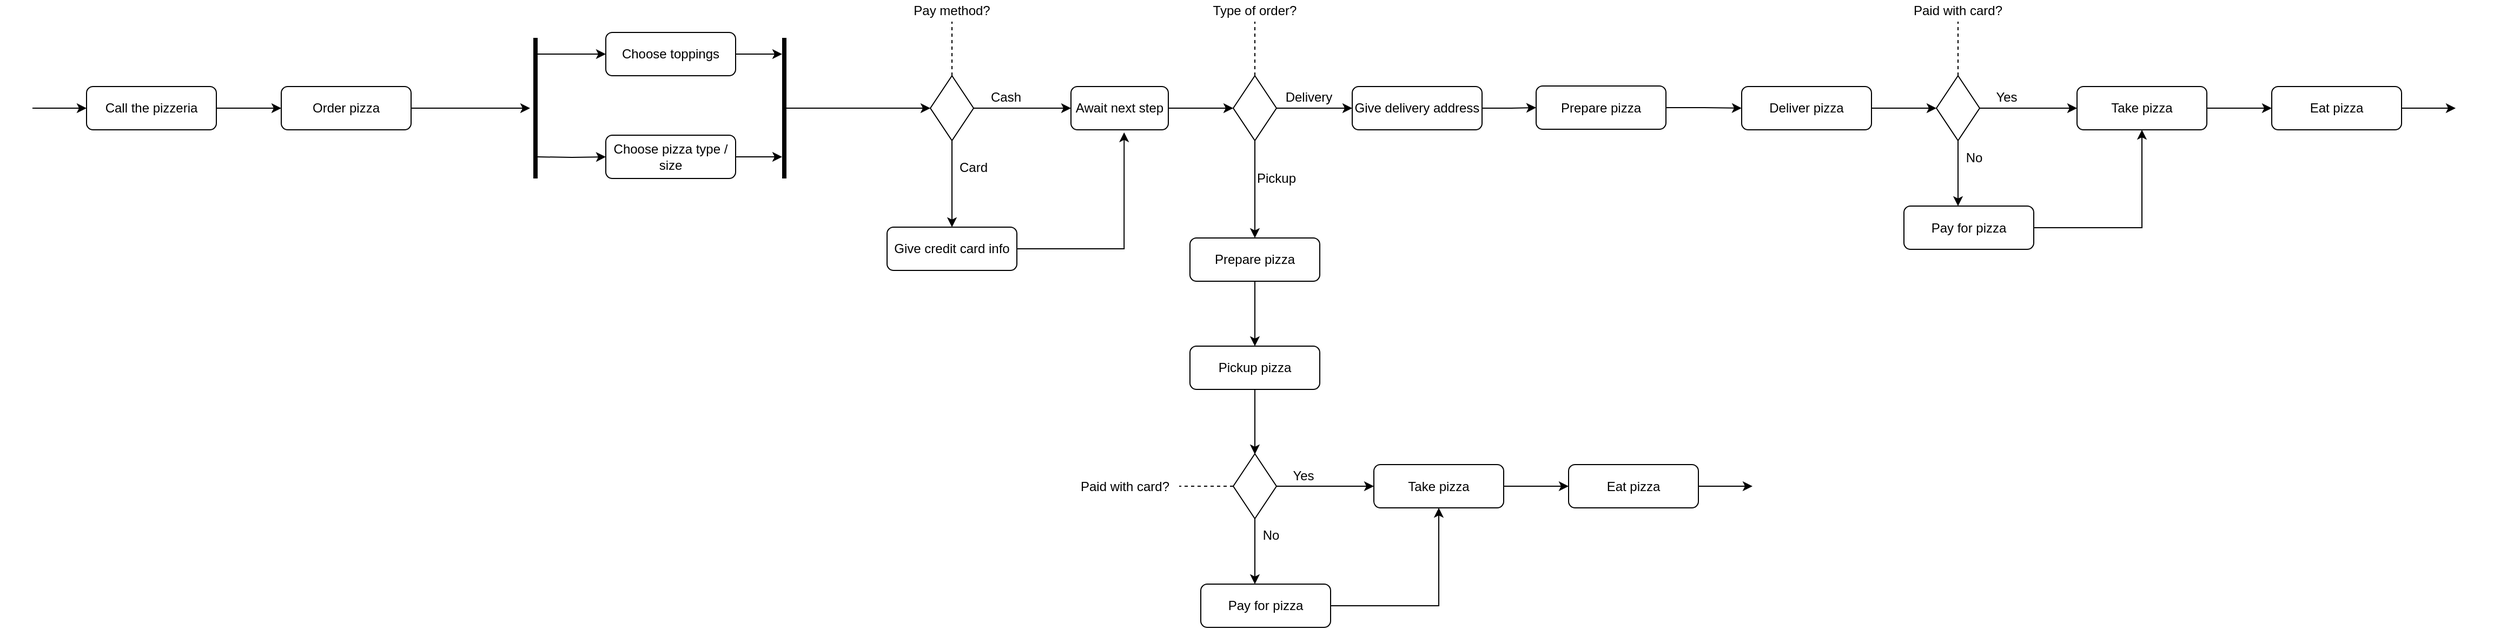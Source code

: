 <mxfile version="11.1.4" type="device"><diagram id="C5RBs43oDa-KdzZeNtuy" name="Page-1"><mxGraphModel dx="3387" dy="1488" grid="1" gridSize="14" guides="1" tooltips="1" connect="1" arrows="1" fold="1" page="1" pageScale="1" pageWidth="827" pageHeight="1169" math="0" shadow="0"><root><mxCell id="WIyWlLk6GJQsqaUBKTNV-0"/><mxCell id="WIyWlLk6GJQsqaUBKTNV-1" parent="WIyWlLk6GJQsqaUBKTNV-0"/><mxCell id="ZH-qmIznDoOumFcW1KQo-4" style="edgeStyle=orthogonalEdgeStyle;rounded=0;orthogonalLoop=1;jettySize=auto;html=1;exitX=1;exitY=0.5;exitDx=0;exitDy=0;" parent="WIyWlLk6GJQsqaUBKTNV-1" source="WIyWlLk6GJQsqaUBKTNV-3" edge="1"><mxGeometry relative="1" as="geometry"><mxPoint x="-250" y="430" as="targetPoint"/></mxGeometry></mxCell><mxCell id="WIyWlLk6GJQsqaUBKTNV-3" value="Call the pizzeria" style="rounded=1;whiteSpace=wrap;html=1;fontSize=12;glass=0;strokeWidth=1;shadow=0;" parent="WIyWlLk6GJQsqaUBKTNV-1" vertex="1"><mxGeometry x="-430" y="410" width="120" height="40" as="geometry"/></mxCell><mxCell id="ZH-qmIznDoOumFcW1KQo-48" style="edgeStyle=orthogonalEdgeStyle;rounded=0;orthogonalLoop=1;jettySize=auto;html=1;" parent="WIyWlLk6GJQsqaUBKTNV-1" source="ZH-qmIznDoOumFcW1KQo-20" edge="1"><mxGeometry relative="1" as="geometry"><mxPoint x="-20" y="430" as="targetPoint"/></mxGeometry></mxCell><mxCell id="ZH-qmIznDoOumFcW1KQo-20" value="Order pizza" style="rounded=1;whiteSpace=wrap;html=1;fontSize=12;glass=0;strokeWidth=1;shadow=0;" parent="WIyWlLk6GJQsqaUBKTNV-1" vertex="1"><mxGeometry x="-250" y="410" width="120" height="40" as="geometry"/></mxCell><mxCell id="ZH-qmIznDoOumFcW1KQo-35" style="edgeStyle=orthogonalEdgeStyle;rounded=0;orthogonalLoop=1;jettySize=auto;html=1;entryX=0;entryY=0.5;entryDx=0;entryDy=0;" parent="WIyWlLk6GJQsqaUBKTNV-1" source="ZH-qmIznDoOumFcW1KQo-33" target="WIyWlLk6GJQsqaUBKTNV-3" edge="1"><mxGeometry relative="1" as="geometry"/></mxCell><mxCell id="ZH-qmIznDoOumFcW1KQo-33" value="" style="shape=image;html=1;verticalAlign=top;verticalLabelPosition=bottom;labelBackgroundColor=#ffffff;imageAspect=0;aspect=fixed;image=https://cdn4.iconfinder.com/data/icons/geomicons/32/672342-circle-128.png" parent="WIyWlLk6GJQsqaUBKTNV-1" vertex="1"><mxGeometry x="-510" y="415" width="30" height="30" as="geometry"/></mxCell><mxCell id="ZH-qmIznDoOumFcW1KQo-51" style="edgeStyle=orthogonalEdgeStyle;rounded=0;orthogonalLoop=1;jettySize=auto;html=1;entryX=0;entryY=0.5;entryDx=0;entryDy=0;entryPerimeter=0;" parent="WIyWlLk6GJQsqaUBKTNV-1" source="ZH-qmIznDoOumFcW1KQo-49" target="ZH-qmIznDoOumFcW1KQo-53" edge="1"><mxGeometry relative="1" as="geometry"><mxPoint x="120" y="380" as="targetPoint"/><Array as="points"><mxPoint x="10" y="380"/><mxPoint x="10" y="380"/></Array></mxGeometry></mxCell><mxCell id="ZH-qmIznDoOumFcW1KQo-58" value="" style="edgeStyle=orthogonalEdgeStyle;rounded=0;orthogonalLoop=1;jettySize=auto;html=1;entryX=0;entryY=0.5;entryDx=0;entryDy=0;" parent="WIyWlLk6GJQsqaUBKTNV-1" target="ZH-qmIznDoOumFcW1KQo-54" edge="1"><mxGeometry relative="1" as="geometry"><mxPoint x="-13.69" y="475" as="sourcePoint"/><mxPoint x="73" y="475" as="targetPoint"/></mxGeometry></mxCell><mxCell id="ZH-qmIznDoOumFcW1KQo-49" value="" style="line;strokeWidth=4;direction=south;html=1;perimeter=backbonePerimeter;points=[];outlineConnect=0;" parent="WIyWlLk6GJQsqaUBKTNV-1" vertex="1"><mxGeometry x="-20" y="365" width="10" height="130" as="geometry"/></mxCell><mxCell id="m9wX9TZv7tZJmggueOc5-4" style="edgeStyle=orthogonalEdgeStyle;rounded=0;orthogonalLoop=1;jettySize=auto;html=1;" parent="WIyWlLk6GJQsqaUBKTNV-1" source="ZH-qmIznDoOumFcW1KQo-53" target="m9wX9TZv7tZJmggueOc5-3" edge="1"><mxGeometry relative="1" as="geometry"><Array as="points"><mxPoint x="210" y="380"/><mxPoint x="210" y="380"/></Array></mxGeometry></mxCell><mxCell id="ZH-qmIznDoOumFcW1KQo-53" value="Choose toppings" style="rounded=1;whiteSpace=wrap;html=1;fontSize=12;glass=0;strokeWidth=1;shadow=0;" parent="WIyWlLk6GJQsqaUBKTNV-1" vertex="1"><mxGeometry x="50" y="360" width="120" height="40" as="geometry"/></mxCell><mxCell id="m9wX9TZv7tZJmggueOc5-5" style="edgeStyle=orthogonalEdgeStyle;rounded=0;orthogonalLoop=1;jettySize=auto;html=1;" parent="WIyWlLk6GJQsqaUBKTNV-1" source="ZH-qmIznDoOumFcW1KQo-54" target="m9wX9TZv7tZJmggueOc5-3" edge="1"><mxGeometry relative="1" as="geometry"><Array as="points"><mxPoint x="200" y="475"/><mxPoint x="200" y="475"/></Array></mxGeometry></mxCell><mxCell id="ZH-qmIznDoOumFcW1KQo-54" value="Choose pizza type / size" style="rounded=1;whiteSpace=wrap;html=1;fontSize=12;glass=0;strokeWidth=1;shadow=0;" parent="WIyWlLk6GJQsqaUBKTNV-1" vertex="1"><mxGeometry x="50" y="455" width="120" height="40" as="geometry"/></mxCell><mxCell id="ZH-qmIznDoOumFcW1KQo-87" style="edgeStyle=orthogonalEdgeStyle;rounded=0;orthogonalLoop=1;jettySize=auto;html=1;" parent="WIyWlLk6GJQsqaUBKTNV-1" source="ZH-qmIznDoOumFcW1KQo-84" edge="1"><mxGeometry relative="1" as="geometry"><mxPoint x="480" y="430" as="targetPoint"/></mxGeometry></mxCell><mxCell id="ZH-qmIznDoOumFcW1KQo-92" style="edgeStyle=orthogonalEdgeStyle;rounded=0;orthogonalLoop=1;jettySize=auto;html=1;" parent="WIyWlLk6GJQsqaUBKTNV-1" source="ZH-qmIznDoOumFcW1KQo-84" target="ZH-qmIznDoOumFcW1KQo-91" edge="1"><mxGeometry relative="1" as="geometry"/></mxCell><mxCell id="ZH-qmIznDoOumFcW1KQo-84" value="" style="rhombus;whiteSpace=wrap;html=1;" parent="WIyWlLk6GJQsqaUBKTNV-1" vertex="1"><mxGeometry x="350" y="400" width="40" height="60" as="geometry"/></mxCell><mxCell id="ZH-qmIznDoOumFcW1KQo-85" value="" style="endArrow=none;dashed=1;html=1;" parent="WIyWlLk6GJQsqaUBKTNV-1" edge="1"><mxGeometry width="50" height="50" relative="1" as="geometry"><mxPoint x="370" y="400" as="sourcePoint"/><mxPoint x="370" y="350" as="targetPoint"/></mxGeometry></mxCell><mxCell id="ZH-qmIznDoOumFcW1KQo-86" value="Pay method?" style="text;html=1;strokeColor=none;fillColor=none;align=center;verticalAlign=middle;whiteSpace=wrap;rounded=0;" parent="WIyWlLk6GJQsqaUBKTNV-1" vertex="1"><mxGeometry x="320" y="330" width="100" height="20" as="geometry"/></mxCell><mxCell id="ZH-qmIznDoOumFcW1KQo-89" value="Cash" style="text;html=1;strokeColor=none;fillColor=none;align=center;verticalAlign=middle;whiteSpace=wrap;rounded=0;" parent="WIyWlLk6GJQsqaUBKTNV-1" vertex="1"><mxGeometry x="400" y="410" width="40" height="20" as="geometry"/></mxCell><mxCell id="ZH-qmIznDoOumFcW1KQo-95" style="edgeStyle=orthogonalEdgeStyle;rounded=0;orthogonalLoop=1;jettySize=auto;html=1;entryX=0.546;entryY=1.059;entryDx=0;entryDy=0;entryPerimeter=0;" parent="WIyWlLk6GJQsqaUBKTNV-1" source="ZH-qmIznDoOumFcW1KQo-91" target="ZH-qmIznDoOumFcW1KQo-96" edge="1"><mxGeometry relative="1" as="geometry"><mxPoint x="480" y="560" as="targetPoint"/></mxGeometry></mxCell><mxCell id="ZH-qmIznDoOumFcW1KQo-91" value="Give credit card info" style="rounded=1;whiteSpace=wrap;html=1;fontSize=12;glass=0;strokeWidth=1;shadow=0;" parent="WIyWlLk6GJQsqaUBKTNV-1" vertex="1"><mxGeometry x="310" y="540" width="120" height="40" as="geometry"/></mxCell><mxCell id="ZH-qmIznDoOumFcW1KQo-94" value="Card" style="text;html=1;strokeColor=none;fillColor=none;align=center;verticalAlign=middle;whiteSpace=wrap;rounded=0;" parent="WIyWlLk6GJQsqaUBKTNV-1" vertex="1"><mxGeometry x="370" y="475" width="40" height="20" as="geometry"/></mxCell><mxCell id="ZH-qmIznDoOumFcW1KQo-97" style="edgeStyle=orthogonalEdgeStyle;rounded=0;orthogonalLoop=1;jettySize=auto;html=1;entryX=0;entryY=0.5;entryDx=0;entryDy=0;" parent="WIyWlLk6GJQsqaUBKTNV-1" source="ZH-qmIznDoOumFcW1KQo-96" target="ZH-qmIznDoOumFcW1KQo-98" edge="1"><mxGeometry relative="1" as="geometry"><mxPoint x="610" y="430" as="targetPoint"/></mxGeometry></mxCell><mxCell id="ZH-qmIznDoOumFcW1KQo-96" value="Await next step" style="rounded=1;whiteSpace=wrap;html=1;fontSize=12;glass=0;strokeWidth=1;shadow=0;" parent="WIyWlLk6GJQsqaUBKTNV-1" vertex="1"><mxGeometry x="480" y="410" width="90" height="40" as="geometry"/></mxCell><mxCell id="ZH-qmIznDoOumFcW1KQo-99" style="edgeStyle=orthogonalEdgeStyle;rounded=0;orthogonalLoop=1;jettySize=auto;html=1;" parent="WIyWlLk6GJQsqaUBKTNV-1" source="ZH-qmIznDoOumFcW1KQo-98" edge="1"><mxGeometry relative="1" as="geometry"><mxPoint x="740.0" y="430.0" as="targetPoint"/></mxGeometry></mxCell><mxCell id="ZH-qmIznDoOumFcW1KQo-100" style="edgeStyle=orthogonalEdgeStyle;rounded=0;orthogonalLoop=1;jettySize=auto;html=1;" parent="WIyWlLk6GJQsqaUBKTNV-1" source="ZH-qmIznDoOumFcW1KQo-98" edge="1"><mxGeometry relative="1" as="geometry"><mxPoint x="650.0" y="550.0" as="targetPoint"/></mxGeometry></mxCell><mxCell id="ZH-qmIznDoOumFcW1KQo-98" value="" style="rhombus;whiteSpace=wrap;html=1;" parent="WIyWlLk6GJQsqaUBKTNV-1" vertex="1"><mxGeometry x="630" y="400" width="40" height="60" as="geometry"/></mxCell><mxCell id="ZH-qmIznDoOumFcW1KQo-101" value="" style="endArrow=none;dashed=1;html=1;" parent="WIyWlLk6GJQsqaUBKTNV-1" edge="1"><mxGeometry width="50" height="50" relative="1" as="geometry"><mxPoint x="650.0" y="400.0" as="sourcePoint"/><mxPoint x="650.0" y="350.0" as="targetPoint"/></mxGeometry></mxCell><mxCell id="ZH-qmIznDoOumFcW1KQo-102" value="Type of order?" style="text;html=1;strokeColor=none;fillColor=none;align=center;verticalAlign=middle;whiteSpace=wrap;rounded=0;" parent="WIyWlLk6GJQsqaUBKTNV-1" vertex="1"><mxGeometry x="600" y="330" width="100" height="20" as="geometry"/></mxCell><mxCell id="ZH-qmIznDoOumFcW1KQo-103" value="Delivery" style="text;html=1;strokeColor=none;fillColor=none;align=center;verticalAlign=middle;whiteSpace=wrap;rounded=0;" parent="WIyWlLk6GJQsqaUBKTNV-1" vertex="1"><mxGeometry x="680" y="410" width="40" height="20" as="geometry"/></mxCell><mxCell id="ZH-qmIznDoOumFcW1KQo-104" value="Pickup" style="text;html=1;strokeColor=none;fillColor=none;align=center;verticalAlign=middle;whiteSpace=wrap;rounded=0;" parent="WIyWlLk6GJQsqaUBKTNV-1" vertex="1"><mxGeometry x="650" y="485" width="40" height="20" as="geometry"/></mxCell><mxCell id="ZH-qmIznDoOumFcW1KQo-106" style="edgeStyle=orthogonalEdgeStyle;rounded=0;orthogonalLoop=1;jettySize=auto;html=1;" parent="WIyWlLk6GJQsqaUBKTNV-1" source="ZH-qmIznDoOumFcW1KQo-105" edge="1"><mxGeometry relative="1" as="geometry"><mxPoint x="650.0" y="650.0" as="targetPoint"/></mxGeometry></mxCell><mxCell id="ZH-qmIznDoOumFcW1KQo-105" value="Prepare pizza" style="rounded=1;whiteSpace=wrap;html=1;fontSize=12;glass=0;strokeWidth=1;shadow=0;" parent="WIyWlLk6GJQsqaUBKTNV-1" vertex="1"><mxGeometry x="590" y="550" width="120" height="40" as="geometry"/></mxCell><mxCell id="ZH-qmIznDoOumFcW1KQo-108" style="edgeStyle=orthogonalEdgeStyle;rounded=0;orthogonalLoop=1;jettySize=auto;html=1;" parent="WIyWlLk6GJQsqaUBKTNV-1" source="ZH-qmIznDoOumFcW1KQo-107" edge="1"><mxGeometry relative="1" as="geometry"><mxPoint x="650.0" y="750" as="targetPoint"/></mxGeometry></mxCell><mxCell id="ZH-qmIznDoOumFcW1KQo-107" value="Pickup pizza" style="rounded=1;whiteSpace=wrap;html=1;fontSize=12;glass=0;strokeWidth=1;shadow=0;" parent="WIyWlLk6GJQsqaUBKTNV-1" vertex="1"><mxGeometry x="590" y="650" width="120" height="40" as="geometry"/></mxCell><mxCell id="ZH-qmIznDoOumFcW1KQo-114" style="edgeStyle=orthogonalEdgeStyle;rounded=0;orthogonalLoop=1;jettySize=auto;html=1;" parent="WIyWlLk6GJQsqaUBKTNV-1" source="ZH-qmIznDoOumFcW1KQo-109" edge="1"><mxGeometry relative="1" as="geometry"><mxPoint x="650.0" y="870" as="targetPoint"/></mxGeometry></mxCell><mxCell id="ZH-qmIznDoOumFcW1KQo-121" style="edgeStyle=orthogonalEdgeStyle;rounded=0;orthogonalLoop=1;jettySize=auto;html=1;entryX=0;entryY=0.5;entryDx=0;entryDy=0;" parent="WIyWlLk6GJQsqaUBKTNV-1" source="ZH-qmIznDoOumFcW1KQo-109" target="ZH-qmIznDoOumFcW1KQo-140" edge="1"><mxGeometry relative="1" as="geometry"><mxPoint x="760.0" y="779.5" as="targetPoint"/></mxGeometry></mxCell><mxCell id="ZH-qmIznDoOumFcW1KQo-109" value="" style="rhombus;whiteSpace=wrap;html=1;" parent="WIyWlLk6GJQsqaUBKTNV-1" vertex="1"><mxGeometry x="630" y="749.5" width="40" height="60" as="geometry"/></mxCell><mxCell id="ZH-qmIznDoOumFcW1KQo-110" value="" style="endArrow=none;dashed=1;html=1;exitX=0;exitY=0.5;exitDx=0;exitDy=0;" parent="WIyWlLk6GJQsqaUBKTNV-1" source="ZH-qmIznDoOumFcW1KQo-109" target="ZH-qmIznDoOumFcW1KQo-111" edge="1"><mxGeometry width="50" height="50" relative="1" as="geometry"><mxPoint x="570.0" y="800.0" as="sourcePoint"/><mxPoint x="560" y="780" as="targetPoint"/></mxGeometry></mxCell><mxCell id="ZH-qmIznDoOumFcW1KQo-111" value="Paid with card?" style="text;html=1;strokeColor=none;fillColor=none;align=center;verticalAlign=middle;whiteSpace=wrap;rounded=0;" parent="WIyWlLk6GJQsqaUBKTNV-1" vertex="1"><mxGeometry x="480" y="769.5" width="100" height="20" as="geometry"/></mxCell><mxCell id="ZH-qmIznDoOumFcW1KQo-113" value="Yes" style="text;html=1;strokeColor=none;fillColor=none;align=center;verticalAlign=middle;whiteSpace=wrap;rounded=0;" parent="WIyWlLk6GJQsqaUBKTNV-1" vertex="1"><mxGeometry x="680" y="764.5" width="30" height="10" as="geometry"/></mxCell><mxCell id="ZH-qmIznDoOumFcW1KQo-120" value="No" style="text;html=1;strokeColor=none;fillColor=none;align=center;verticalAlign=middle;whiteSpace=wrap;rounded=0;" parent="WIyWlLk6GJQsqaUBKTNV-1" vertex="1"><mxGeometry x="650" y="820" width="30" height="10" as="geometry"/></mxCell><mxCell id="ZH-qmIznDoOumFcW1KQo-127" style="edgeStyle=orthogonalEdgeStyle;rounded=0;orthogonalLoop=1;jettySize=auto;html=1;entryX=0.5;entryY=1;entryDx=0;entryDy=0;" parent="WIyWlLk6GJQsqaUBKTNV-1" source="ZH-qmIznDoOumFcW1KQo-125" target="ZH-qmIznDoOumFcW1KQo-140" edge="1"><mxGeometry relative="1" as="geometry"><mxPoint x="780.0" y="810" as="targetPoint"/></mxGeometry></mxCell><mxCell id="ZH-qmIznDoOumFcW1KQo-125" value="Pay for pizza" style="rounded=1;whiteSpace=wrap;html=1;fontSize=12;glass=0;strokeWidth=1;shadow=0;" parent="WIyWlLk6GJQsqaUBKTNV-1" vertex="1"><mxGeometry x="600" y="870" width="120" height="40" as="geometry"/></mxCell><mxCell id="ZH-qmIznDoOumFcW1KQo-141" style="edgeStyle=orthogonalEdgeStyle;rounded=0;orthogonalLoop=1;jettySize=auto;html=1;entryX=0;entryY=0.5;entryDx=0;entryDy=0;" parent="WIyWlLk6GJQsqaUBKTNV-1" source="ZH-qmIznDoOumFcW1KQo-140" target="ZH-qmIznDoOumFcW1KQo-142" edge="1"><mxGeometry relative="1" as="geometry"><mxPoint x="940" y="784.5" as="targetPoint"/></mxGeometry></mxCell><mxCell id="ZH-qmIznDoOumFcW1KQo-140" value="Take pizza" style="rounded=1;whiteSpace=wrap;html=1;fontSize=12;glass=0;strokeWidth=1;shadow=0;" parent="WIyWlLk6GJQsqaUBKTNV-1" vertex="1"><mxGeometry x="760" y="759.5" width="120" height="40" as="geometry"/></mxCell><mxCell id="ZH-qmIznDoOumFcW1KQo-143" style="edgeStyle=orthogonalEdgeStyle;rounded=0;orthogonalLoop=1;jettySize=auto;html=1;entryX=0;entryY=0.5;entryDx=0;entryDy=0;" parent="WIyWlLk6GJQsqaUBKTNV-1" source="ZH-qmIznDoOumFcW1KQo-142" target="ZH-qmIznDoOumFcW1KQo-144" edge="1"><mxGeometry relative="1" as="geometry"><mxPoint x="1110" y="789.5" as="targetPoint"/></mxGeometry></mxCell><mxCell id="ZH-qmIznDoOumFcW1KQo-142" value="Eat pizza" style="rounded=1;whiteSpace=wrap;html=1;fontSize=12;glass=0;strokeWidth=1;shadow=0;" parent="WIyWlLk6GJQsqaUBKTNV-1" vertex="1"><mxGeometry x="940" y="759.5" width="120" height="40" as="geometry"/></mxCell><mxCell id="ZH-qmIznDoOumFcW1KQo-144" value="" style="shape=image;html=1;verticalAlign=top;verticalLabelPosition=bottom;labelBackgroundColor=#ffffff;imageAspect=0;aspect=fixed;image=https://cdn4.iconfinder.com/data/icons/ionicons/512/icon-ios7-circle-filled-128.png" parent="WIyWlLk6GJQsqaUBKTNV-1" vertex="1"><mxGeometry x="1110" y="759.5" width="40" height="40" as="geometry"/></mxCell><mxCell id="ZH-qmIznDoOumFcW1KQo-190" style="edgeStyle=orthogonalEdgeStyle;rounded=0;orthogonalLoop=1;jettySize=auto;html=1;entryX=0;entryY=0.5;entryDx=0;entryDy=0;" parent="WIyWlLk6GJQsqaUBKTNV-1" source="ZH-qmIznDoOumFcW1KQo-151" target="ZH-qmIznDoOumFcW1KQo-188" edge="1"><mxGeometry relative="1" as="geometry"/></mxCell><mxCell id="ZH-qmIznDoOumFcW1KQo-151" value="Give delivery address" style="rounded=1;whiteSpace=wrap;html=1;fontSize=12;glass=0;strokeWidth=1;shadow=0;" parent="WIyWlLk6GJQsqaUBKTNV-1" vertex="1"><mxGeometry x="740" y="410" width="120" height="40" as="geometry"/></mxCell><mxCell id="ZH-qmIznDoOumFcW1KQo-155" style="edgeStyle=orthogonalEdgeStyle;rounded=0;orthogonalLoop=1;jettySize=auto;html=1;" parent="WIyWlLk6GJQsqaUBKTNV-1" source="ZH-qmIznDoOumFcW1KQo-153" edge="1"><mxGeometry relative="1" as="geometry"><mxPoint x="1280" y="430" as="targetPoint"/></mxGeometry></mxCell><mxCell id="ZH-qmIznDoOumFcW1KQo-153" value="Deliver pizza" style="rounded=1;whiteSpace=wrap;html=1;fontSize=12;glass=0;strokeWidth=1;shadow=0;" parent="WIyWlLk6GJQsqaUBKTNV-1" vertex="1"><mxGeometry x="1100" y="410" width="120" height="40" as="geometry"/></mxCell><mxCell id="ZH-qmIznDoOumFcW1KQo-164" value="" style="rhombus;whiteSpace=wrap;html=1;" parent="WIyWlLk6GJQsqaUBKTNV-1" vertex="1"><mxGeometry x="1280" y="400" width="40" height="60" as="geometry"/></mxCell><mxCell id="ZH-qmIznDoOumFcW1KQo-165" value="" style="endArrow=none;dashed=1;html=1;" parent="WIyWlLk6GJQsqaUBKTNV-1" edge="1"><mxGeometry width="50" height="50" relative="1" as="geometry"><mxPoint x="1300" y="400.0" as="sourcePoint"/><mxPoint x="1300" y="350.0" as="targetPoint"/></mxGeometry></mxCell><mxCell id="ZH-qmIznDoOumFcW1KQo-166" value="Paid with card?" style="text;html=1;strokeColor=none;fillColor=none;align=center;verticalAlign=middle;whiteSpace=wrap;rounded=0;" parent="WIyWlLk6GJQsqaUBKTNV-1" vertex="1"><mxGeometry x="1250" y="330" width="100" height="20" as="geometry"/></mxCell><mxCell id="ZH-qmIznDoOumFcW1KQo-168" style="edgeStyle=orthogonalEdgeStyle;rounded=0;orthogonalLoop=1;jettySize=auto;html=1;" parent="WIyWlLk6GJQsqaUBKTNV-1" edge="1"><mxGeometry relative="1" as="geometry"><mxPoint x="1300" y="520.5" as="targetPoint"/><mxPoint x="1300" y="460" as="sourcePoint"/></mxGeometry></mxCell><mxCell id="ZH-qmIznDoOumFcW1KQo-169" style="edgeStyle=orthogonalEdgeStyle;rounded=0;orthogonalLoop=1;jettySize=auto;html=1;" parent="WIyWlLk6GJQsqaUBKTNV-1" edge="1"><mxGeometry relative="1" as="geometry"><mxPoint x="1410" y="430" as="targetPoint"/><mxPoint x="1320" y="430" as="sourcePoint"/></mxGeometry></mxCell><mxCell id="ZH-qmIznDoOumFcW1KQo-172" value="Yes" style="text;html=1;strokeColor=none;fillColor=none;align=center;verticalAlign=middle;whiteSpace=wrap;rounded=0;" parent="WIyWlLk6GJQsqaUBKTNV-1" vertex="1"><mxGeometry x="1330" y="415" width="30" height="10" as="geometry"/></mxCell><mxCell id="ZH-qmIznDoOumFcW1KQo-173" value="No" style="text;html=1;strokeColor=none;fillColor=none;align=center;verticalAlign=middle;whiteSpace=wrap;rounded=0;" parent="WIyWlLk6GJQsqaUBKTNV-1" vertex="1"><mxGeometry x="1300" y="470.5" width="30" height="10" as="geometry"/></mxCell><mxCell id="ZH-qmIznDoOumFcW1KQo-174" style="edgeStyle=orthogonalEdgeStyle;rounded=0;orthogonalLoop=1;jettySize=auto;html=1;entryX=0.5;entryY=1;entryDx=0;entryDy=0;" parent="WIyWlLk6GJQsqaUBKTNV-1" source="ZH-qmIznDoOumFcW1KQo-175" target="ZH-qmIznDoOumFcW1KQo-185" edge="1"><mxGeometry relative="1" as="geometry"><mxPoint x="1430" y="460.5" as="targetPoint"/></mxGeometry></mxCell><mxCell id="ZH-qmIznDoOumFcW1KQo-175" value="Pay for pizza" style="rounded=1;whiteSpace=wrap;html=1;fontSize=12;glass=0;strokeWidth=1;shadow=0;" parent="WIyWlLk6GJQsqaUBKTNV-1" vertex="1"><mxGeometry x="1250" y="520.5" width="120" height="40" as="geometry"/></mxCell><mxCell id="ZH-qmIznDoOumFcW1KQo-195" style="edgeStyle=orthogonalEdgeStyle;rounded=0;orthogonalLoop=1;jettySize=auto;html=1;entryX=0;entryY=0.5;entryDx=0;entryDy=0;" parent="WIyWlLk6GJQsqaUBKTNV-1" source="ZH-qmIznDoOumFcW1KQo-185" target="ZH-qmIznDoOumFcW1KQo-192" edge="1"><mxGeometry relative="1" as="geometry"/></mxCell><mxCell id="ZH-qmIznDoOumFcW1KQo-185" value="Take pizza" style="rounded=1;whiteSpace=wrap;html=1;fontSize=12;glass=0;strokeWidth=1;shadow=0;" parent="WIyWlLk6GJQsqaUBKTNV-1" vertex="1"><mxGeometry x="1410" y="410" width="120" height="40" as="geometry"/></mxCell><mxCell id="ZH-qmIznDoOumFcW1KQo-189" style="edgeStyle=orthogonalEdgeStyle;rounded=0;orthogonalLoop=1;jettySize=auto;html=1;entryX=0;entryY=0.5;entryDx=0;entryDy=0;" parent="WIyWlLk6GJQsqaUBKTNV-1" source="ZH-qmIznDoOumFcW1KQo-188" target="ZH-qmIznDoOumFcW1KQo-153" edge="1"><mxGeometry relative="1" as="geometry"/></mxCell><mxCell id="ZH-qmIznDoOumFcW1KQo-188" value="Prepare pizza" style="rounded=1;whiteSpace=wrap;html=1;fontSize=12;glass=0;strokeWidth=1;shadow=0;" parent="WIyWlLk6GJQsqaUBKTNV-1" vertex="1"><mxGeometry x="910" y="409.5" width="120" height="40" as="geometry"/></mxCell><mxCell id="ZH-qmIznDoOumFcW1KQo-191" style="edgeStyle=orthogonalEdgeStyle;rounded=0;orthogonalLoop=1;jettySize=auto;html=1;entryX=0;entryY=0.5;entryDx=0;entryDy=0;" parent="WIyWlLk6GJQsqaUBKTNV-1" source="ZH-qmIznDoOumFcW1KQo-192" target="ZH-qmIznDoOumFcW1KQo-193" edge="1"><mxGeometry relative="1" as="geometry"><mxPoint x="1770" y="470" as="targetPoint"/></mxGeometry></mxCell><mxCell id="ZH-qmIznDoOumFcW1KQo-192" value="Eat pizza" style="rounded=1;whiteSpace=wrap;html=1;fontSize=12;glass=0;strokeWidth=1;shadow=0;" parent="WIyWlLk6GJQsqaUBKTNV-1" vertex="1"><mxGeometry x="1590" y="410" width="120" height="40" as="geometry"/></mxCell><mxCell id="ZH-qmIznDoOumFcW1KQo-193" value="" style="shape=image;html=1;verticalAlign=top;verticalLabelPosition=bottom;labelBackgroundColor=#ffffff;imageAspect=0;aspect=fixed;image=https://cdn4.iconfinder.com/data/icons/ionicons/512/icon-ios7-circle-filled-128.png" parent="WIyWlLk6GJQsqaUBKTNV-1" vertex="1"><mxGeometry x="1760" y="410" width="40" height="40" as="geometry"/></mxCell><mxCell id="m9wX9TZv7tZJmggueOc5-6" style="edgeStyle=orthogonalEdgeStyle;rounded=0;orthogonalLoop=1;jettySize=auto;html=1;" parent="WIyWlLk6GJQsqaUBKTNV-1" source="m9wX9TZv7tZJmggueOc5-3" target="ZH-qmIznDoOumFcW1KQo-84" edge="1"><mxGeometry relative="1" as="geometry"/></mxCell><mxCell id="m9wX9TZv7tZJmggueOc5-3" value="" style="line;strokeWidth=4;direction=south;html=1;perimeter=backbonePerimeter;points=[];outlineConnect=0;" parent="WIyWlLk6GJQsqaUBKTNV-1" vertex="1"><mxGeometry x="210" y="365" width="10" height="130" as="geometry"/></mxCell></root></mxGraphModel></diagram></mxfile>
